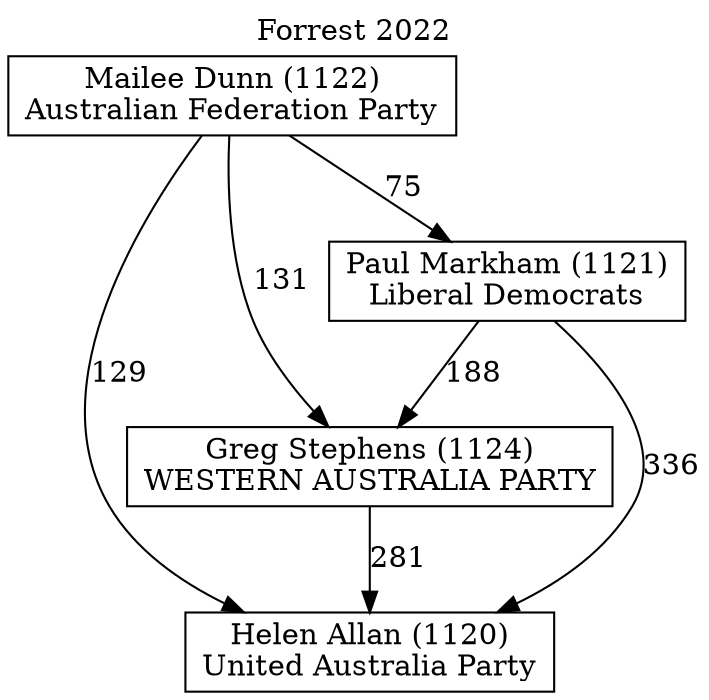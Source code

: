 // House preference flow
digraph "Helen Allan (1120)_Forrest_2022" {
	graph [label="Forrest 2022" labelloc=t mclimit=10]
	node [shape=box]
	"Helen Allan (1120)" [label="Helen Allan (1120)
United Australia Party"]
	"Greg Stephens (1124)" [label="Greg Stephens (1124)
WESTERN AUSTRALIA PARTY"]
	"Paul Markham (1121)" [label="Paul Markham (1121)
Liberal Democrats"]
	"Mailee Dunn (1122)" [label="Mailee Dunn (1122)
Australian Federation Party"]
	"Greg Stephens (1124)" -> "Helen Allan (1120)" [label=281]
	"Paul Markham (1121)" -> "Greg Stephens (1124)" [label=188]
	"Mailee Dunn (1122)" -> "Paul Markham (1121)" [label=75]
	"Paul Markham (1121)" -> "Helen Allan (1120)" [label=336]
	"Mailee Dunn (1122)" -> "Helen Allan (1120)" [label=129]
	"Mailee Dunn (1122)" -> "Greg Stephens (1124)" [label=131]
}
